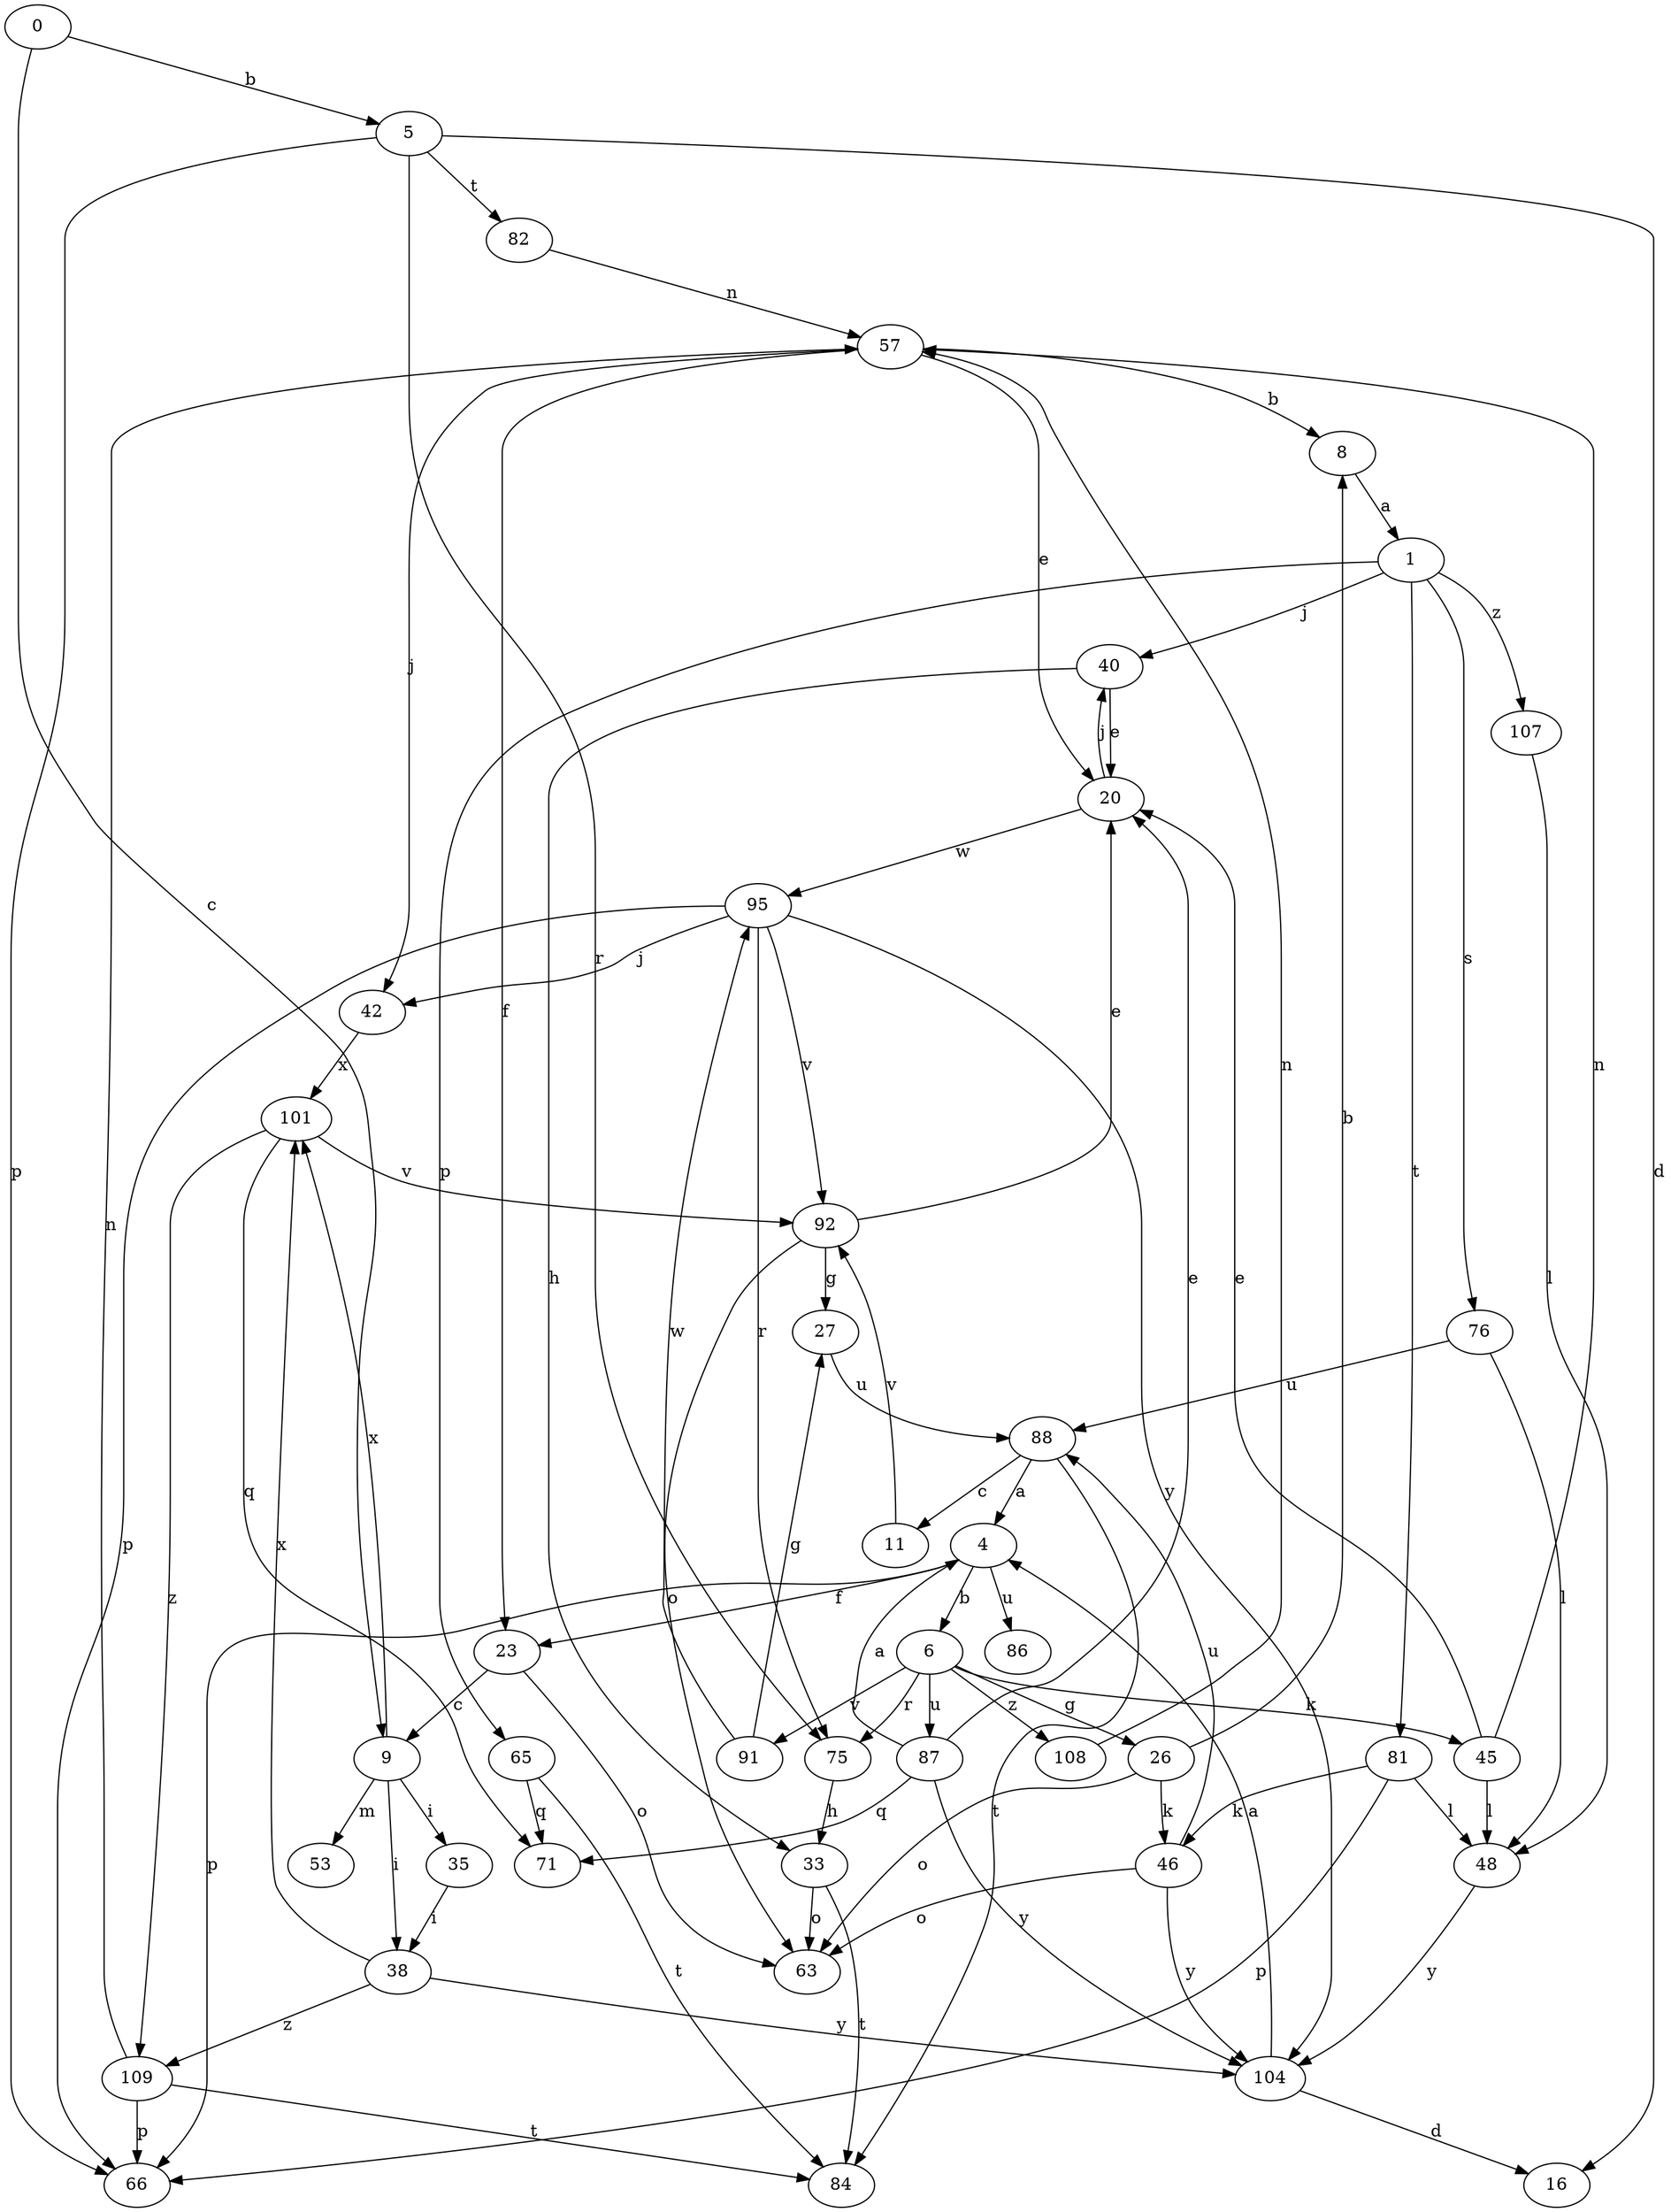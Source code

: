 strict digraph  {
0;
1;
4;
5;
6;
8;
9;
11;
16;
20;
23;
26;
27;
33;
35;
38;
40;
42;
45;
46;
48;
53;
57;
63;
65;
66;
71;
75;
76;
81;
82;
84;
86;
87;
88;
91;
92;
95;
101;
104;
107;
108;
109;
0 -> 5  [label=b];
0 -> 9  [label=c];
1 -> 40  [label=j];
1 -> 65  [label=p];
1 -> 76  [label=s];
1 -> 81  [label=t];
1 -> 107  [label=z];
4 -> 6  [label=b];
4 -> 23  [label=f];
4 -> 66  [label=p];
4 -> 86  [label=u];
5 -> 16  [label=d];
5 -> 66  [label=p];
5 -> 75  [label=r];
5 -> 82  [label=t];
6 -> 26  [label=g];
6 -> 45  [label=k];
6 -> 75  [label=r];
6 -> 87  [label=u];
6 -> 91  [label=v];
6 -> 108  [label=z];
8 -> 1  [label=a];
9 -> 35  [label=i];
9 -> 38  [label=i];
9 -> 53  [label=m];
9 -> 101  [label=x];
11 -> 92  [label=v];
20 -> 40  [label=j];
20 -> 95  [label=w];
23 -> 9  [label=c];
23 -> 63  [label=o];
26 -> 8  [label=b];
26 -> 46  [label=k];
26 -> 63  [label=o];
27 -> 88  [label=u];
33 -> 63  [label=o];
33 -> 84  [label=t];
35 -> 38  [label=i];
38 -> 101  [label=x];
38 -> 104  [label=y];
38 -> 109  [label=z];
40 -> 20  [label=e];
40 -> 33  [label=h];
42 -> 101  [label=x];
45 -> 20  [label=e];
45 -> 48  [label=l];
45 -> 57  [label=n];
46 -> 63  [label=o];
46 -> 88  [label=u];
46 -> 104  [label=y];
48 -> 104  [label=y];
57 -> 8  [label=b];
57 -> 20  [label=e];
57 -> 23  [label=f];
57 -> 42  [label=j];
65 -> 71  [label=q];
65 -> 84  [label=t];
75 -> 33  [label=h];
76 -> 48  [label=l];
76 -> 88  [label=u];
81 -> 46  [label=k];
81 -> 48  [label=l];
81 -> 66  [label=p];
82 -> 57  [label=n];
87 -> 4  [label=a];
87 -> 20  [label=e];
87 -> 71  [label=q];
87 -> 104  [label=y];
88 -> 4  [label=a];
88 -> 11  [label=c];
88 -> 84  [label=t];
91 -> 27  [label=g];
91 -> 95  [label=w];
92 -> 20  [label=e];
92 -> 27  [label=g];
92 -> 63  [label=o];
95 -> 42  [label=j];
95 -> 66  [label=p];
95 -> 75  [label=r];
95 -> 92  [label=v];
95 -> 104  [label=y];
101 -> 71  [label=q];
101 -> 92  [label=v];
101 -> 109  [label=z];
104 -> 4  [label=a];
104 -> 16  [label=d];
107 -> 48  [label=l];
108 -> 57  [label=n];
109 -> 57  [label=n];
109 -> 66  [label=p];
109 -> 84  [label=t];
}
